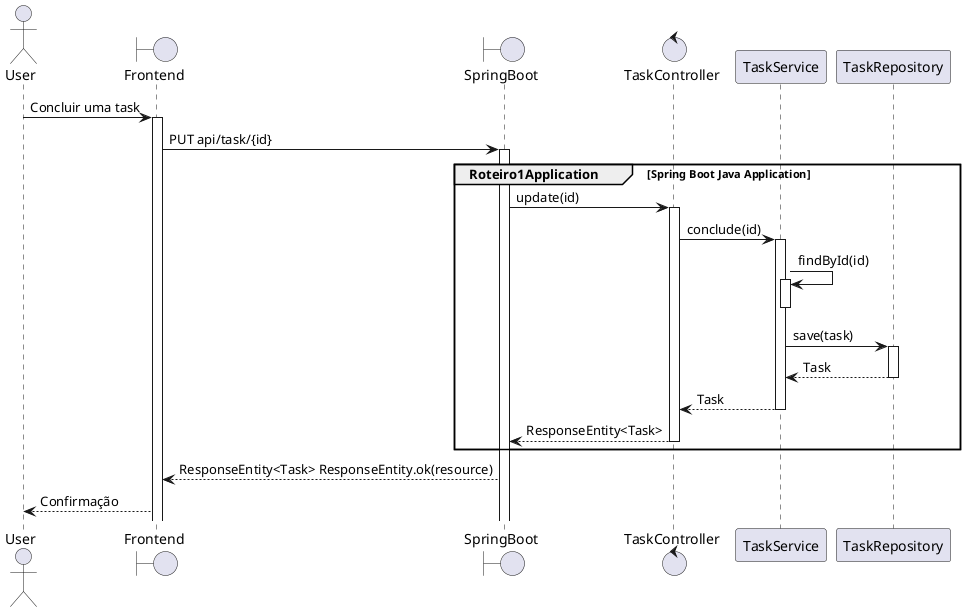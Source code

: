 @startuml
actor User
Boundary Frontend
Boundary SpringBoot
Control TaskController
Participant TaskService
Participant TaskRepository
User -> Frontend: Concluir uma task
activate Frontend
Frontend -> SpringBoot: PUT api/task/{id}
group Roteiro1Application [Spring Boot Java Application]
activate SpringBoot
SpringBoot -> TaskController: update(id)
activate TaskController
TaskController -> TaskService: conclude(id)
activate TaskService
TaskService -> TaskService: findById(id)
activate TaskService
deactivate TaskService
TaskService -> TaskRepository: save(task)
activate TaskRepository
TaskRepository --> TaskService: Task
deactivate TaskRepository
TaskService --> TaskController: Task
deactivate TaskService
TaskController --> SpringBoot: ResponseEntity<Task>
deactivate TaskController
end
SpringBoot --> Frontend : ResponseEntity<Task> ResponseEntity.ok(resource)
Frontend --> User: Confirmação
@enduml
